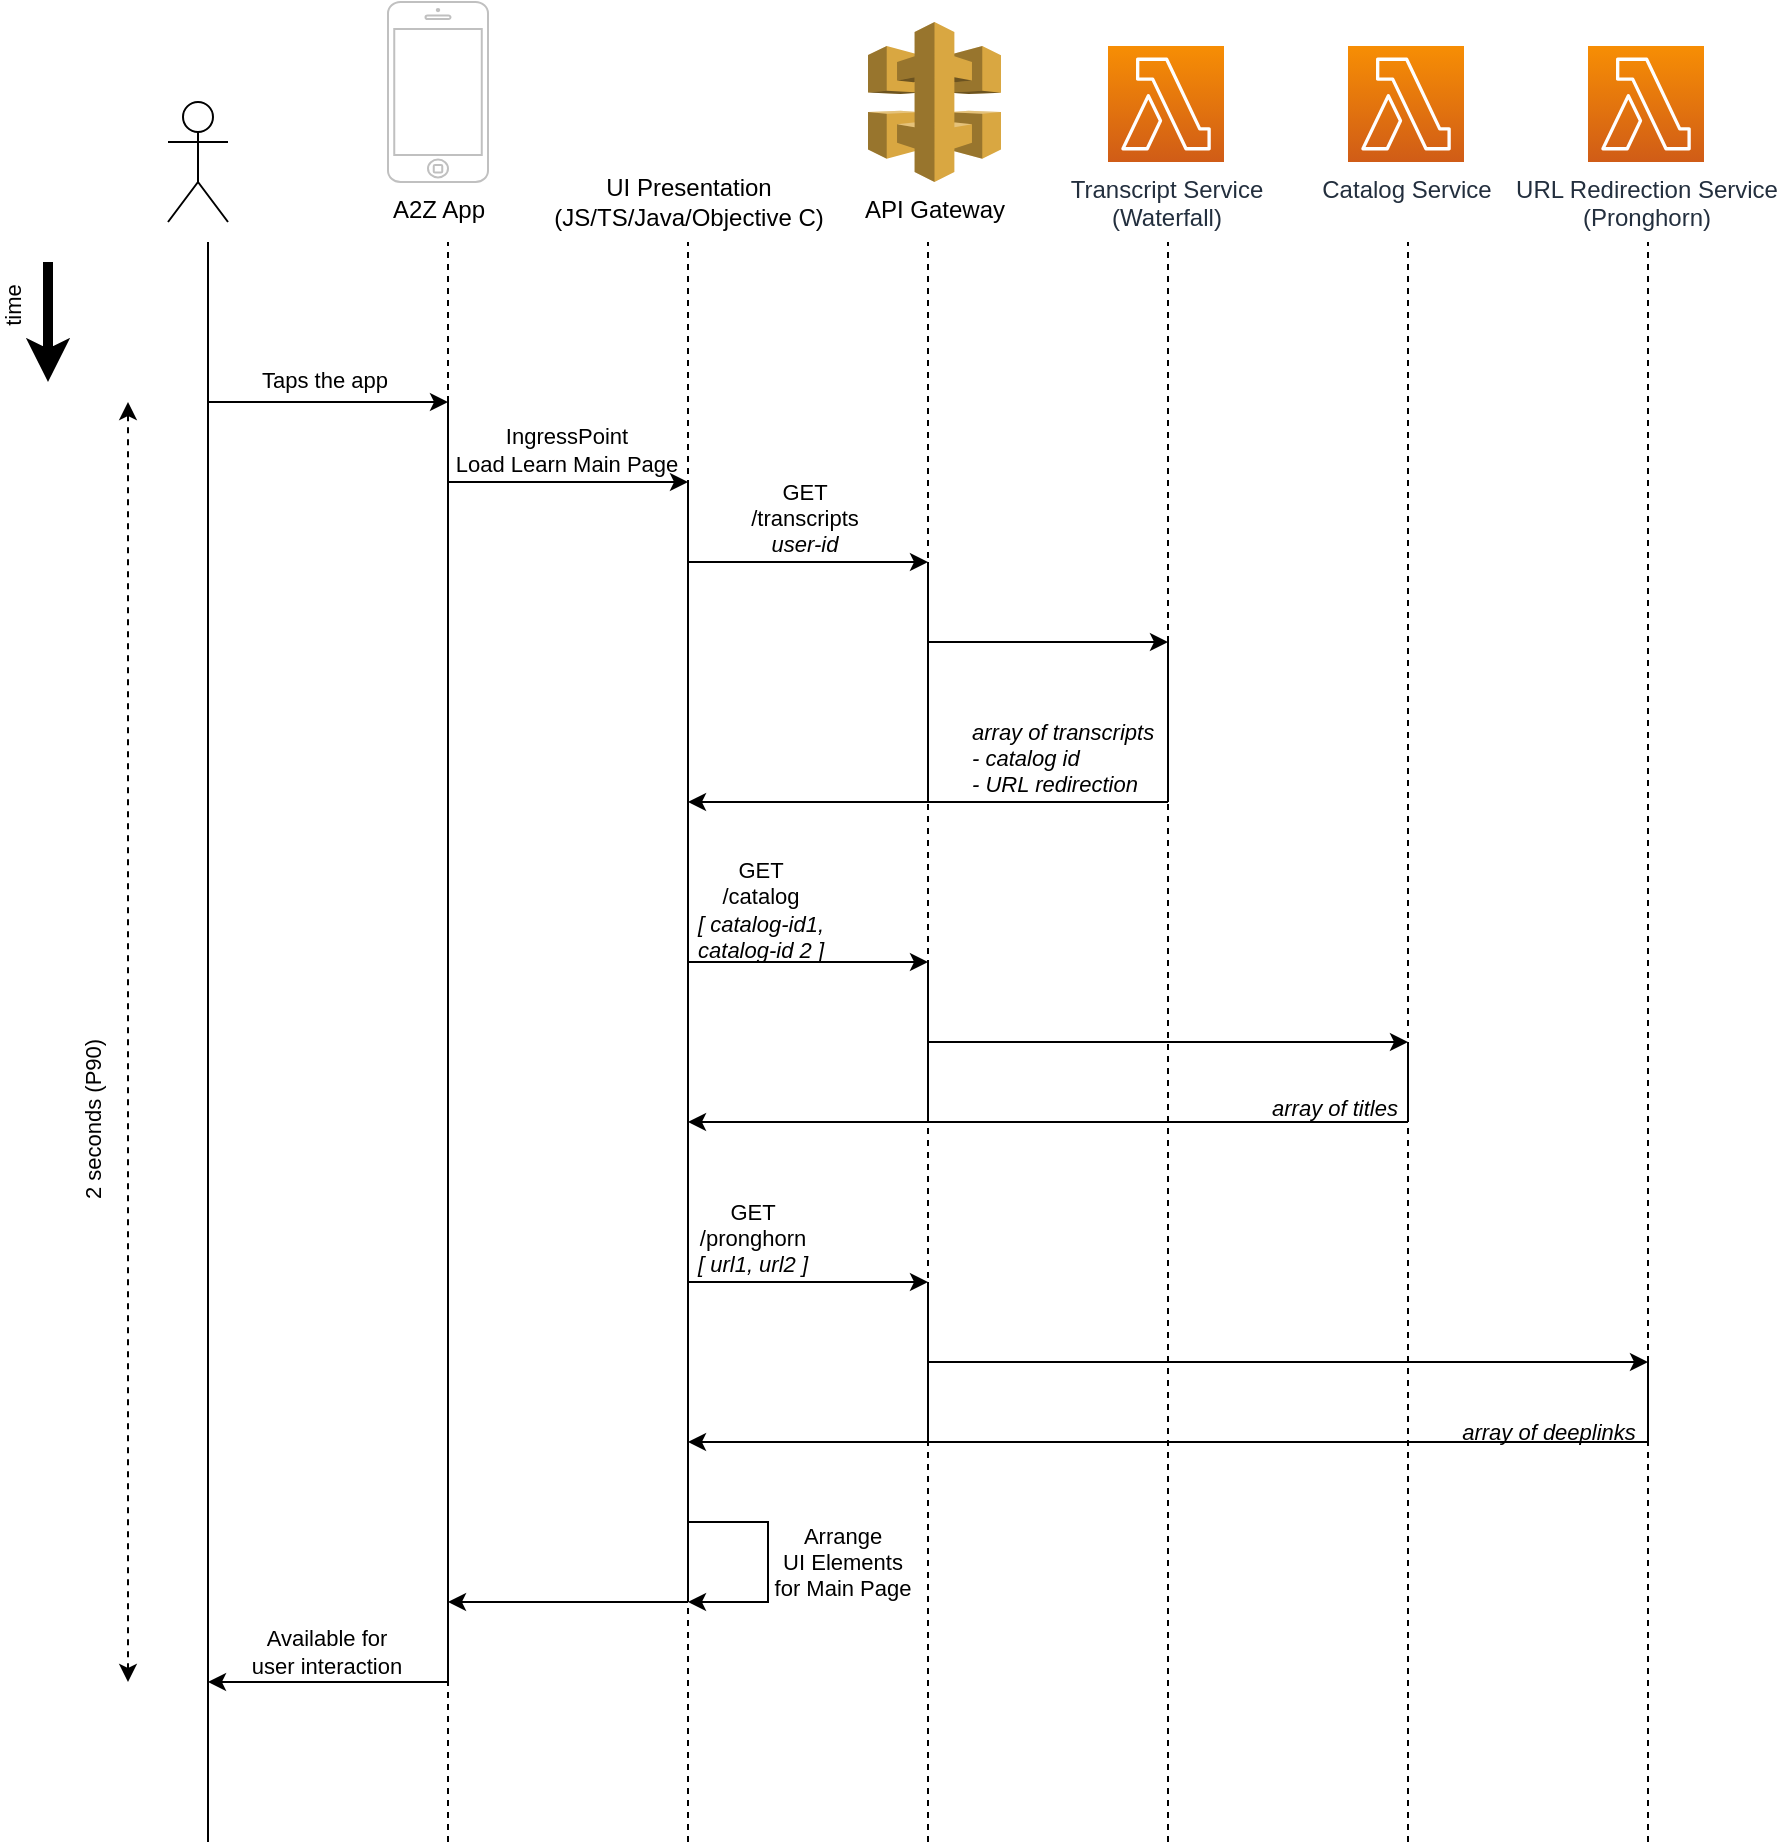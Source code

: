 <mxfile version="15.9.1" type="github">
  <diagram id="jvrNClgbgxNvlPI6mgUM" name="Page-1">
    <mxGraphModel dx="1038" dy="556" grid="1" gridSize="10" guides="1" tooltips="1" connect="1" arrows="1" fold="1" page="1" pageScale="1" pageWidth="850" pageHeight="1100" math="0" shadow="0">
      <root>
        <mxCell id="0" />
        <mxCell id="1" parent="0" />
        <mxCell id="5bayJjcQVJNaWhb18NBr-4" value="" style="shape=umlActor;verticalLabelPosition=bottom;verticalAlign=top;html=1;outlineConnect=0;" parent="1" vertex="1">
          <mxGeometry x="100" y="50" width="30" height="60" as="geometry" />
        </mxCell>
        <mxCell id="5bayJjcQVJNaWhb18NBr-5" value="A2Z App" style="html=1;verticalLabelPosition=bottom;labelBackgroundColor=#ffffff;verticalAlign=top;shadow=0;dashed=0;strokeWidth=1;shape=mxgraph.ios7.misc.iphone;strokeColor=#c0c0c0;" parent="1" vertex="1">
          <mxGeometry x="210" width="50" height="90" as="geometry" />
        </mxCell>
        <mxCell id="5bayJjcQVJNaWhb18NBr-6" value="API Gateway" style="outlineConnect=0;dashed=0;verticalLabelPosition=bottom;verticalAlign=top;align=center;html=1;shape=mxgraph.aws3.api_gateway;fillColor=#D9A741;gradientColor=none;" parent="1" vertex="1">
          <mxGeometry x="450" y="10" width="66.5" height="80" as="geometry" />
        </mxCell>
        <mxCell id="5bayJjcQVJNaWhb18NBr-8" value="" style="endArrow=none;html=1;rounded=0;edgeStyle=orthogonalEdgeStyle;" parent="1" edge="1">
          <mxGeometry width="50" height="50" relative="1" as="geometry">
            <mxPoint x="120" y="920" as="sourcePoint" />
            <mxPoint x="120" y="120" as="targetPoint" />
          </mxGeometry>
        </mxCell>
        <mxCell id="5bayJjcQVJNaWhb18NBr-9" value="" style="endArrow=none;html=1;rounded=0;edgeStyle=orthogonalEdgeStyle;" parent="1" edge="1">
          <mxGeometry width="50" height="50" relative="1" as="geometry">
            <mxPoint x="240" y="840" as="sourcePoint" />
            <mxPoint x="240" y="200" as="targetPoint" />
          </mxGeometry>
        </mxCell>
        <mxCell id="5bayJjcQVJNaWhb18NBr-10" value="" style="endArrow=none;html=1;rounded=0;edgeStyle=orthogonalEdgeStyle;" parent="1" edge="1">
          <mxGeometry width="50" height="50" relative="1" as="geometry">
            <mxPoint x="360" y="800" as="sourcePoint" />
            <mxPoint x="360" y="240" as="targetPoint" />
          </mxGeometry>
        </mxCell>
        <mxCell id="5bayJjcQVJNaWhb18NBr-11" value="UI Presentation&lt;br&gt;(JS/TS/Java/Objective C)" style="text;html=1;align=center;verticalAlign=middle;resizable=0;points=[];autosize=1;strokeColor=none;fillColor=none;" parent="1" vertex="1">
          <mxGeometry x="285" y="85" width="150" height="30" as="geometry" />
        </mxCell>
        <mxCell id="5bayJjcQVJNaWhb18NBr-12" value="" style="endArrow=none;html=1;rounded=0;edgeStyle=orthogonalEdgeStyle;" parent="1" edge="1">
          <mxGeometry width="50" height="50" relative="1" as="geometry">
            <mxPoint x="480" y="400" as="sourcePoint" />
            <mxPoint x="480" y="280" as="targetPoint" />
          </mxGeometry>
        </mxCell>
        <mxCell id="5bayJjcQVJNaWhb18NBr-13" value="" style="endArrow=none;html=1;rounded=0;edgeStyle=orthogonalEdgeStyle;" parent="1" edge="1">
          <mxGeometry width="50" height="50" relative="1" as="geometry">
            <mxPoint x="600" y="400" as="sourcePoint" />
            <mxPoint x="600" y="320" as="targetPoint" />
          </mxGeometry>
        </mxCell>
        <mxCell id="5bayJjcQVJNaWhb18NBr-15" value="Transcript Service&lt;br&gt;(Waterfall)" style="sketch=0;points=[[0,0,0],[0.25,0,0],[0.5,0,0],[0.75,0,0],[1,0,0],[0,1,0],[0.25,1,0],[0.5,1,0],[0.75,1,0],[1,1,0],[0,0.25,0],[0,0.5,0],[0,0.75,0],[1,0.25,0],[1,0.5,0],[1,0.75,0]];outlineConnect=0;fontColor=#232F3E;gradientColor=#F78E04;gradientDirection=north;fillColor=#D05C17;strokeColor=#ffffff;dashed=0;verticalLabelPosition=bottom;verticalAlign=top;align=center;html=1;fontSize=12;fontStyle=0;aspect=fixed;shape=mxgraph.aws4.resourceIcon;resIcon=mxgraph.aws4.lambda;" parent="1" vertex="1">
          <mxGeometry x="570" y="22" width="58" height="58" as="geometry" />
        </mxCell>
        <mxCell id="5bayJjcQVJNaWhb18NBr-16" value="" style="endArrow=none;html=1;rounded=0;edgeStyle=orthogonalEdgeStyle;" parent="1" edge="1">
          <mxGeometry width="50" height="50" relative="1" as="geometry">
            <mxPoint x="720" y="560" as="sourcePoint" />
            <mxPoint x="720" y="520" as="targetPoint" />
          </mxGeometry>
        </mxCell>
        <mxCell id="5bayJjcQVJNaWhb18NBr-17" value="Catalog Service" style="sketch=0;points=[[0,0,0],[0.25,0,0],[0.5,0,0],[0.75,0,0],[1,0,0],[0,1,0],[0.25,1,0],[0.5,1,0],[0.75,1,0],[1,1,0],[0,0.25,0],[0,0.5,0],[0,0.75,0],[1,0.25,0],[1,0.5,0],[1,0.75,0]];outlineConnect=0;fontColor=#232F3E;gradientColor=#F78E04;gradientDirection=north;fillColor=#D05C17;strokeColor=#ffffff;dashed=0;verticalLabelPosition=bottom;verticalAlign=top;align=center;html=1;fontSize=12;fontStyle=0;aspect=fixed;shape=mxgraph.aws4.resourceIcon;resIcon=mxgraph.aws4.lambda;" parent="1" vertex="1">
          <mxGeometry x="690" y="22" width="58" height="58" as="geometry" />
        </mxCell>
        <mxCell id="5bayJjcQVJNaWhb18NBr-18" value="" style="endArrow=none;html=1;rounded=0;edgeStyle=orthogonalEdgeStyle;" parent="1" edge="1">
          <mxGeometry width="50" height="50" relative="1" as="geometry">
            <mxPoint x="840" y="720" as="sourcePoint" />
            <mxPoint x="840" y="680" as="targetPoint" />
          </mxGeometry>
        </mxCell>
        <mxCell id="5bayJjcQVJNaWhb18NBr-19" value="URL Redirection Service&lt;br&gt;(Pronghorn)" style="sketch=0;points=[[0,0,0],[0.25,0,0],[0.5,0,0],[0.75,0,0],[1,0,0],[0,1,0],[0.25,1,0],[0.5,1,0],[0.75,1,0],[1,1,0],[0,0.25,0],[0,0.5,0],[0,0.75,0],[1,0.25,0],[1,0.5,0],[1,0.75,0]];outlineConnect=0;fontColor=#232F3E;gradientColor=#F78E04;gradientDirection=north;fillColor=#D05C17;strokeColor=#ffffff;dashed=0;verticalLabelPosition=bottom;verticalAlign=top;align=center;html=1;fontSize=12;fontStyle=0;aspect=fixed;shape=mxgraph.aws4.resourceIcon;resIcon=mxgraph.aws4.lambda;" parent="1" vertex="1">
          <mxGeometry x="810" y="22" width="58" height="58" as="geometry" />
        </mxCell>
        <mxCell id="5bayJjcQVJNaWhb18NBr-21" value="" style="endArrow=classic;html=1;rounded=0;" parent="1" edge="1">
          <mxGeometry width="50" height="50" relative="1" as="geometry">
            <mxPoint x="120" y="200" as="sourcePoint" />
            <mxPoint x="240" y="200" as="targetPoint" />
          </mxGeometry>
        </mxCell>
        <mxCell id="5bayJjcQVJNaWhb18NBr-22" value="Taps the app" style="edgeLabel;html=1;align=center;verticalAlign=middle;resizable=0;points=[];" parent="5bayJjcQVJNaWhb18NBr-21" vertex="1" connectable="0">
          <mxGeometry x="-0.2" y="1" relative="1" as="geometry">
            <mxPoint x="10" y="-10" as="offset" />
          </mxGeometry>
        </mxCell>
        <mxCell id="5bayJjcQVJNaWhb18NBr-23" value="" style="endArrow=classic;html=1;rounded=0;" parent="1" edge="1">
          <mxGeometry width="50" height="50" relative="1" as="geometry">
            <mxPoint x="240" y="240" as="sourcePoint" />
            <mxPoint x="360" y="240" as="targetPoint" />
          </mxGeometry>
        </mxCell>
        <mxCell id="5bayJjcQVJNaWhb18NBr-24" value="IngressPoint&lt;br&gt;Load Learn Main Page" style="edgeLabel;html=1;align=center;verticalAlign=middle;resizable=0;points=[];labelBackgroundColor=none;" parent="5bayJjcQVJNaWhb18NBr-23" vertex="1" connectable="0">
          <mxGeometry x="-0.15" y="3" relative="1" as="geometry">
            <mxPoint x="8" y="-13" as="offset" />
          </mxGeometry>
        </mxCell>
        <mxCell id="5bayJjcQVJNaWhb18NBr-27" value="" style="endArrow=classic;html=1;rounded=0;" parent="1" edge="1">
          <mxGeometry width="50" height="50" relative="1" as="geometry">
            <mxPoint x="360" y="280" as="sourcePoint" />
            <mxPoint x="480" y="280" as="targetPoint" />
          </mxGeometry>
        </mxCell>
        <mxCell id="5bayJjcQVJNaWhb18NBr-28" value="GET&lt;br&gt;/transcripts&lt;br&gt;&lt;i&gt;user-id&lt;/i&gt;" style="edgeLabel;html=1;align=center;verticalAlign=middle;resizable=0;points=[];" parent="5bayJjcQVJNaWhb18NBr-27" vertex="1" connectable="0">
          <mxGeometry x="-0.317" y="-1" relative="1" as="geometry">
            <mxPoint x="17" y="-23" as="offset" />
          </mxGeometry>
        </mxCell>
        <mxCell id="5bayJjcQVJNaWhb18NBr-29" value="" style="endArrow=classic;html=1;rounded=0;" parent="1" edge="1">
          <mxGeometry width="50" height="50" relative="1" as="geometry">
            <mxPoint x="480" y="320" as="sourcePoint" />
            <mxPoint x="600" y="320" as="targetPoint" />
          </mxGeometry>
        </mxCell>
        <mxCell id="5bayJjcQVJNaWhb18NBr-30" value="" style="endArrow=classic;html=1;rounded=0;" parent="1" edge="1">
          <mxGeometry width="50" height="50" relative="1" as="geometry">
            <mxPoint x="600" y="400" as="sourcePoint" />
            <mxPoint x="360" y="400" as="targetPoint" />
          </mxGeometry>
        </mxCell>
        <mxCell id="5bayJjcQVJNaWhb18NBr-31" value="&lt;i&gt;array of transcripts&lt;br&gt;- catalog id&lt;br&gt;- URL redirection&lt;/i&gt;" style="edgeLabel;html=1;align=left;verticalAlign=middle;resizable=0;points=[];" parent="5bayJjcQVJNaWhb18NBr-30" vertex="1" connectable="0">
          <mxGeometry x="-0.275" y="3" relative="1" as="geometry">
            <mxPoint x="-13" y="-25" as="offset" />
          </mxGeometry>
        </mxCell>
        <mxCell id="5bayJjcQVJNaWhb18NBr-32" value="" style="endArrow=classic;html=1;rounded=0;" parent="1" edge="1">
          <mxGeometry width="50" height="50" relative="1" as="geometry">
            <mxPoint x="360" y="480" as="sourcePoint" />
            <mxPoint x="480" y="480" as="targetPoint" />
          </mxGeometry>
        </mxCell>
        <mxCell id="5bayJjcQVJNaWhb18NBr-33" value="GET&lt;br&gt;/catalog&lt;br&gt;&lt;i&gt;[ catalog-id1,&lt;br&gt;catalog-id 2 ]&lt;/i&gt;" style="edgeLabel;html=1;align=center;verticalAlign=middle;resizable=0;points=[];labelBackgroundColor=none;" parent="5bayJjcQVJNaWhb18NBr-32" vertex="1" connectable="0">
          <mxGeometry x="-0.667" y="2" relative="1" as="geometry">
            <mxPoint x="16" y="-24" as="offset" />
          </mxGeometry>
        </mxCell>
        <mxCell id="5bayJjcQVJNaWhb18NBr-34" value="" style="endArrow=classic;html=1;rounded=0;" parent="1" edge="1">
          <mxGeometry width="50" height="50" relative="1" as="geometry">
            <mxPoint x="720" y="560" as="sourcePoint" />
            <mxPoint x="360" y="560" as="targetPoint" />
          </mxGeometry>
        </mxCell>
        <mxCell id="5bayJjcQVJNaWhb18NBr-35" value="array of titles" style="edgeLabel;html=1;align=center;verticalAlign=middle;resizable=0;points=[];fontStyle=2;labelBackgroundColor=none;" parent="5bayJjcQVJNaWhb18NBr-34" vertex="1" connectable="0">
          <mxGeometry x="0.094" y="-2" relative="1" as="geometry">
            <mxPoint x="160" y="-5" as="offset" />
          </mxGeometry>
        </mxCell>
        <mxCell id="5bayJjcQVJNaWhb18NBr-36" value="" style="endArrow=classic;html=1;rounded=0;" parent="1" edge="1">
          <mxGeometry width="50" height="50" relative="1" as="geometry">
            <mxPoint x="360" y="640" as="sourcePoint" />
            <mxPoint x="480" y="640" as="targetPoint" />
          </mxGeometry>
        </mxCell>
        <mxCell id="5bayJjcQVJNaWhb18NBr-37" value="GET&lt;br&gt;/pronghorn&lt;br&gt;&lt;i&gt;[ url1, url2 ]&lt;/i&gt;" style="edgeLabel;html=1;align=center;verticalAlign=middle;resizable=0;points=[];labelBackgroundColor=none;" parent="5bayJjcQVJNaWhb18NBr-36" vertex="1" connectable="0">
          <mxGeometry x="-0.75" relative="1" as="geometry">
            <mxPoint x="17" y="-22" as="offset" />
          </mxGeometry>
        </mxCell>
        <mxCell id="5bayJjcQVJNaWhb18NBr-38" value="" style="endArrow=classic;html=1;rounded=0;" parent="1" edge="1">
          <mxGeometry width="50" height="50" relative="1" as="geometry">
            <mxPoint x="840" y="720" as="sourcePoint" />
            <mxPoint x="360" y="720" as="targetPoint" />
          </mxGeometry>
        </mxCell>
        <mxCell id="5bayJjcQVJNaWhb18NBr-39" value="&lt;i&gt;array of deeplinks&lt;br&gt;&lt;/i&gt;" style="edgeLabel;html=1;align=center;verticalAlign=middle;resizable=0;points=[];labelBackgroundColor=none;" parent="5bayJjcQVJNaWhb18NBr-38" vertex="1" connectable="0">
          <mxGeometry x="-0.292" y="-3" relative="1" as="geometry">
            <mxPoint x="120" y="-2" as="offset" />
          </mxGeometry>
        </mxCell>
        <mxCell id="5bayJjcQVJNaWhb18NBr-40" value="" style="endArrow=classic;html=1;rounded=0;edgeStyle=orthogonalEdgeStyle;" parent="1" edge="1">
          <mxGeometry width="50" height="50" relative="1" as="geometry">
            <mxPoint x="360" y="760" as="sourcePoint" />
            <mxPoint x="360" y="800" as="targetPoint" />
            <Array as="points">
              <mxPoint x="400" y="760" />
              <mxPoint x="400" y="800" />
            </Array>
          </mxGeometry>
        </mxCell>
        <mxCell id="5bayJjcQVJNaWhb18NBr-41" value="Arrange&lt;br&gt;UI Elements&lt;br&gt;for Main Page" style="edgeLabel;html=1;align=center;verticalAlign=middle;resizable=0;points=[];" parent="5bayJjcQVJNaWhb18NBr-40" vertex="1" connectable="0">
          <mxGeometry x="-0.467" y="1" relative="1" as="geometry">
            <mxPoint x="45" y="21" as="offset" />
          </mxGeometry>
        </mxCell>
        <mxCell id="5bayJjcQVJNaWhb18NBr-42" value="" style="endArrow=classic;html=1;rounded=0;" parent="1" edge="1">
          <mxGeometry width="50" height="50" relative="1" as="geometry">
            <mxPoint x="360" y="800" as="sourcePoint" />
            <mxPoint x="240" y="800" as="targetPoint" />
          </mxGeometry>
        </mxCell>
        <mxCell id="5bayJjcQVJNaWhb18NBr-43" value="" style="endArrow=classic;html=1;rounded=0;" parent="1" edge="1">
          <mxGeometry width="50" height="50" relative="1" as="geometry">
            <mxPoint x="240" y="840" as="sourcePoint" />
            <mxPoint x="120" y="840" as="targetPoint" />
          </mxGeometry>
        </mxCell>
        <mxCell id="5bayJjcQVJNaWhb18NBr-44" value="Available for&lt;br&gt;user interaction" style="edgeLabel;html=1;align=center;verticalAlign=middle;resizable=0;points=[];labelBackgroundColor=none;" parent="5bayJjcQVJNaWhb18NBr-43" vertex="1" connectable="0">
          <mxGeometry x="0.4" y="-1" relative="1" as="geometry">
            <mxPoint x="23" y="-14" as="offset" />
          </mxGeometry>
        </mxCell>
        <mxCell id="5bayJjcQVJNaWhb18NBr-45" value="" style="endArrow=classic;html=1;rounded=0;" parent="1" edge="1">
          <mxGeometry width="50" height="50" relative="1" as="geometry">
            <mxPoint x="480" y="520" as="sourcePoint" />
            <mxPoint x="720" y="520" as="targetPoint" />
          </mxGeometry>
        </mxCell>
        <mxCell id="5bayJjcQVJNaWhb18NBr-46" value="" style="endArrow=classic;html=1;rounded=0;" parent="1" edge="1">
          <mxGeometry width="50" height="50" relative="1" as="geometry">
            <mxPoint x="480" y="680" as="sourcePoint" />
            <mxPoint x="840" y="680" as="targetPoint" />
          </mxGeometry>
        </mxCell>
        <mxCell id="5bayJjcQVJNaWhb18NBr-48" value="" style="endArrow=none;html=1;rounded=0;edgeStyle=orthogonalEdgeStyle;" parent="1" edge="1">
          <mxGeometry width="50" height="50" relative="1" as="geometry">
            <mxPoint x="480" y="560" as="sourcePoint" />
            <mxPoint x="480" y="480" as="targetPoint" />
          </mxGeometry>
        </mxCell>
        <mxCell id="5bayJjcQVJNaWhb18NBr-49" value="" style="endArrow=none;html=1;rounded=0;edgeStyle=orthogonalEdgeStyle;" parent="1" edge="1">
          <mxGeometry width="50" height="50" relative="1" as="geometry">
            <mxPoint x="480" y="720" as="sourcePoint" />
            <mxPoint x="480" y="640" as="targetPoint" />
          </mxGeometry>
        </mxCell>
        <mxCell id="5bayJjcQVJNaWhb18NBr-60" value="" style="endArrow=none;dashed=1;html=1;rounded=0;" parent="1" edge="1">
          <mxGeometry width="50" height="50" relative="1" as="geometry">
            <mxPoint x="600" y="920" as="sourcePoint" />
            <mxPoint x="600" y="120" as="targetPoint" />
          </mxGeometry>
        </mxCell>
        <mxCell id="5bayJjcQVJNaWhb18NBr-61" value="" style="endArrow=none;dashed=1;html=1;rounded=0;" parent="1" edge="1">
          <mxGeometry width="50" height="50" relative="1" as="geometry">
            <mxPoint x="720" y="920" as="sourcePoint" />
            <mxPoint x="720" y="120" as="targetPoint" />
          </mxGeometry>
        </mxCell>
        <mxCell id="5bayJjcQVJNaWhb18NBr-62" value="" style="endArrow=none;dashed=1;html=1;rounded=0;" parent="1" edge="1">
          <mxGeometry width="50" height="50" relative="1" as="geometry">
            <mxPoint x="840" y="920" as="sourcePoint" />
            <mxPoint x="840" y="120" as="targetPoint" />
          </mxGeometry>
        </mxCell>
        <mxCell id="5bayJjcQVJNaWhb18NBr-63" value="" style="endArrow=none;dashed=1;html=1;rounded=0;" parent="1" edge="1">
          <mxGeometry width="50" height="50" relative="1" as="geometry">
            <mxPoint x="480" y="920" as="sourcePoint" />
            <mxPoint x="480" y="120" as="targetPoint" />
          </mxGeometry>
        </mxCell>
        <mxCell id="5bayJjcQVJNaWhb18NBr-64" value="" style="endArrow=none;dashed=1;html=1;rounded=0;" parent="1" edge="1">
          <mxGeometry width="50" height="50" relative="1" as="geometry">
            <mxPoint x="360" y="920" as="sourcePoint" />
            <mxPoint x="360" y="120" as="targetPoint" />
          </mxGeometry>
        </mxCell>
        <mxCell id="5bayJjcQVJNaWhb18NBr-65" value="" style="endArrow=none;dashed=1;html=1;rounded=0;" parent="1" edge="1">
          <mxGeometry width="50" height="50" relative="1" as="geometry">
            <mxPoint x="240" y="920" as="sourcePoint" />
            <mxPoint x="240" y="120" as="targetPoint" />
          </mxGeometry>
        </mxCell>
        <mxCell id="5bayJjcQVJNaWhb18NBr-66" value="" style="endArrow=classic;startArrow=classic;html=1;rounded=0;dashed=1;" parent="1" edge="1">
          <mxGeometry width="50" height="50" relative="1" as="geometry">
            <mxPoint x="80" y="840" as="sourcePoint" />
            <mxPoint x="80" y="200" as="targetPoint" />
          </mxGeometry>
        </mxCell>
        <mxCell id="5bayJjcQVJNaWhb18NBr-67" value="2 seconds (P90)" style="edgeLabel;html=1;align=center;verticalAlign=middle;resizable=0;points=[];rotation=-90;" parent="5bayJjcQVJNaWhb18NBr-66" vertex="1" connectable="0">
          <mxGeometry x="-0.122" y="-2" relative="1" as="geometry">
            <mxPoint x="-20" as="offset" />
          </mxGeometry>
        </mxCell>
        <mxCell id="5bayJjcQVJNaWhb18NBr-68" value="" style="endArrow=classic;html=1;rounded=0;strokeWidth=5;" parent="1" edge="1">
          <mxGeometry width="50" height="50" relative="1" as="geometry">
            <mxPoint x="40" y="130" as="sourcePoint" />
            <mxPoint x="40" y="190" as="targetPoint" />
          </mxGeometry>
        </mxCell>
        <mxCell id="5bayJjcQVJNaWhb18NBr-69" value="time" style="edgeLabel;html=1;align=center;verticalAlign=middle;resizable=0;points=[];rotation=-90;" parent="5bayJjcQVJNaWhb18NBr-68" vertex="1" connectable="0">
          <mxGeometry x="0.4" y="2" relative="1" as="geometry">
            <mxPoint x="-20" y="-20" as="offset" />
          </mxGeometry>
        </mxCell>
      </root>
    </mxGraphModel>
  </diagram>
</mxfile>
